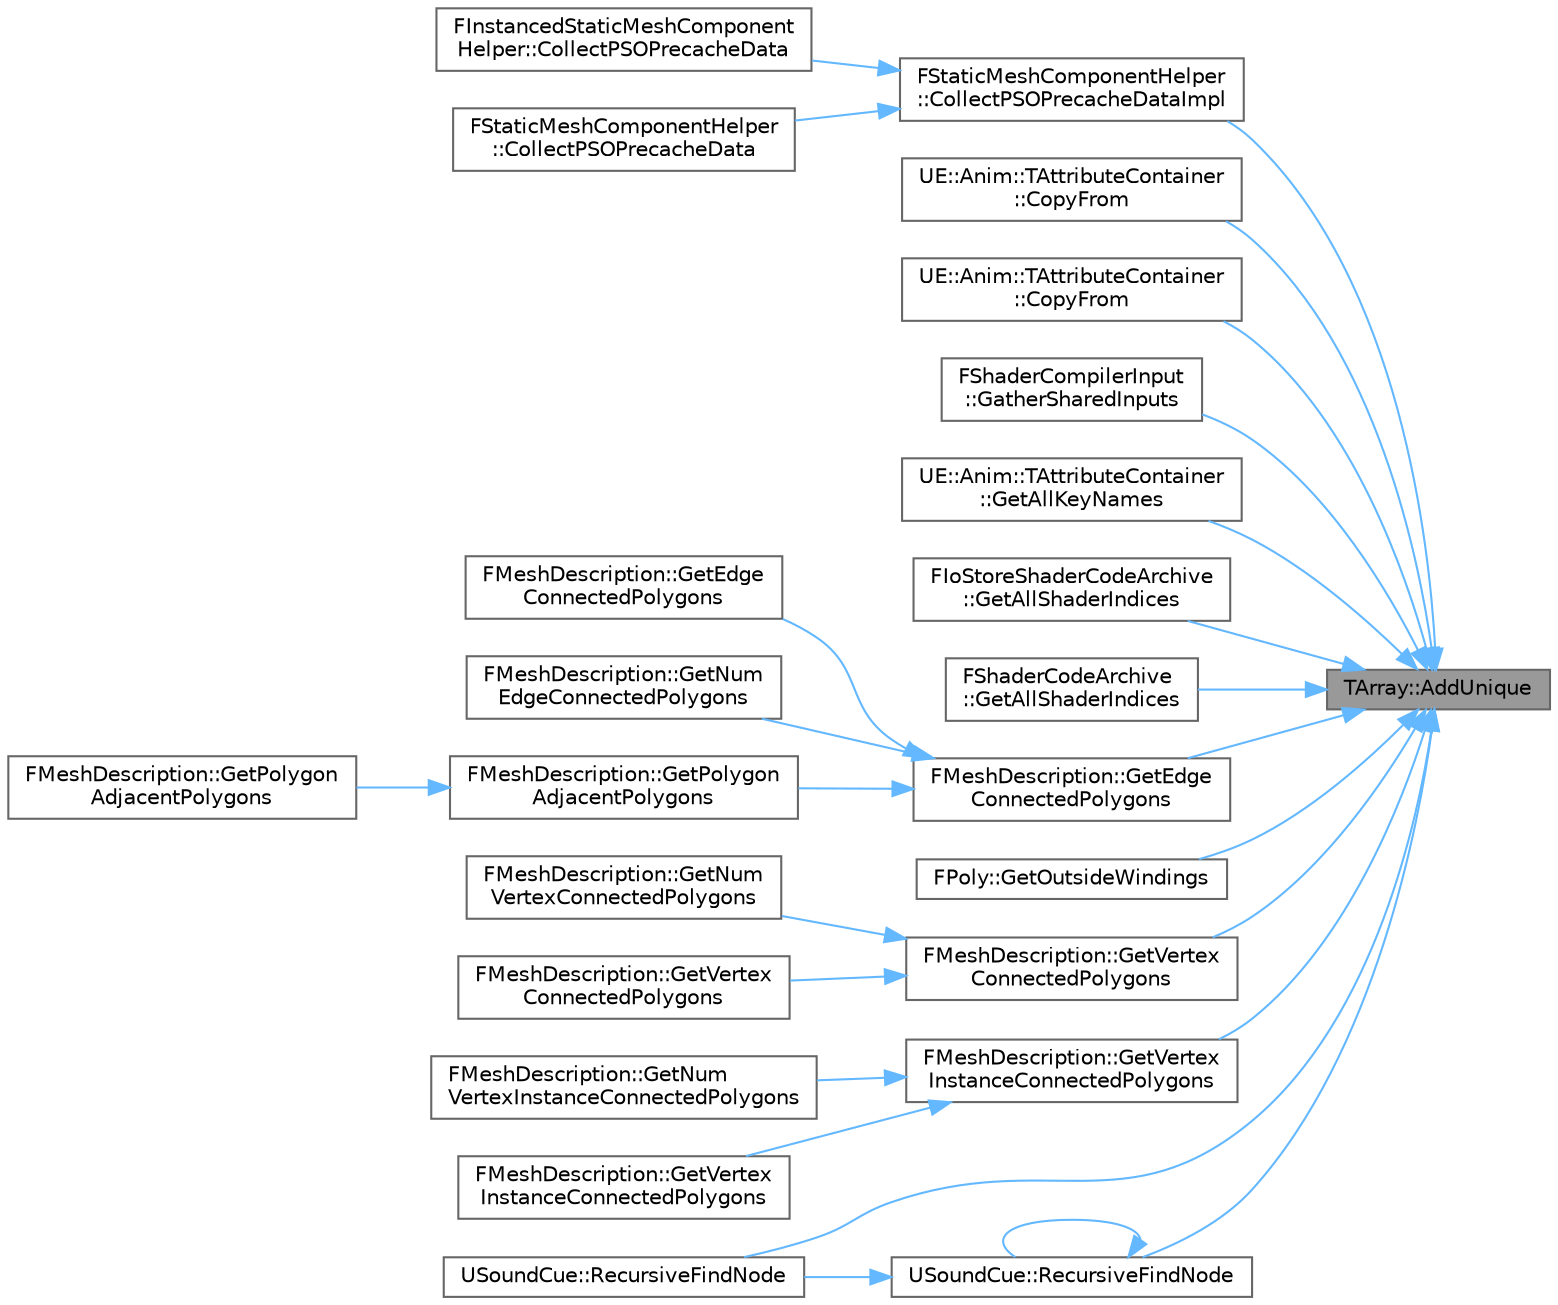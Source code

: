 digraph "TArray::AddUnique"
{
 // INTERACTIVE_SVG=YES
 // LATEX_PDF_SIZE
  bgcolor="transparent";
  edge [fontname=Helvetica,fontsize=10,labelfontname=Helvetica,labelfontsize=10];
  node [fontname=Helvetica,fontsize=10,shape=box,height=0.2,width=0.4];
  rankdir="RL";
  Node1 [id="Node000001",label="TArray::AddUnique",height=0.2,width=0.4,color="gray40", fillcolor="grey60", style="filled", fontcolor="black",tooltip="Adds unique element to array if it doesn't exist."];
  Node1 -> Node2 [id="edge1_Node000001_Node000002",dir="back",color="steelblue1",style="solid",tooltip=" "];
  Node2 [id="Node000002",label="FStaticMeshComponentHelper\l::CollectPSOPrecacheDataImpl",height=0.2,width=0.4,color="grey40", fillcolor="white", style="filled",URL="$dd/d61/classFStaticMeshComponentHelper.html#aa2c3ec9d0b0a93a19de2d314c67f9e07",tooltip=" "];
  Node2 -> Node3 [id="edge2_Node000002_Node000003",dir="back",color="steelblue1",style="solid",tooltip=" "];
  Node3 [id="Node000003",label="FInstancedStaticMeshComponent\lHelper::CollectPSOPrecacheData",height=0.2,width=0.4,color="grey40", fillcolor="white", style="filled",URL="$df/d11/classFInstancedStaticMeshComponentHelper.html#aca1997d72d513449718e1588097190de",tooltip=" "];
  Node2 -> Node4 [id="edge3_Node000002_Node000004",dir="back",color="steelblue1",style="solid",tooltip=" "];
  Node4 [id="Node000004",label="FStaticMeshComponentHelper\l::CollectPSOPrecacheData",height=0.2,width=0.4,color="grey40", fillcolor="white", style="filled",URL="$dd/d61/classFStaticMeshComponentHelper.html#a82872487b143f62f9b6841aacf73a2dc",tooltip=" "];
  Node1 -> Node5 [id="edge4_Node000001_Node000005",dir="back",color="steelblue1",style="solid",tooltip=" "];
  Node5 [id="Node000005",label="UE::Anim::TAttributeContainer\l::CopyFrom",height=0.2,width=0.4,color="grey40", fillcolor="white", style="filled",URL="$da/dc1/structUE_1_1Anim_1_1TAttributeContainer.html#a7fdacbfac88812619b20c378017cac97",tooltip=" "];
  Node1 -> Node6 [id="edge5_Node000001_Node000006",dir="back",color="steelblue1",style="solid",tooltip=" "];
  Node6 [id="Node000006",label="UE::Anim::TAttributeContainer\l::CopyFrom",height=0.2,width=0.4,color="grey40", fillcolor="white", style="filled",URL="$da/dc1/structUE_1_1Anim_1_1TAttributeContainer.html#abb9a5cf2d4247f515d3a3ac3b70e94e4",tooltip=" "];
  Node1 -> Node7 [id="edge6_Node000001_Node000007",dir="back",color="steelblue1",style="solid",tooltip=" "];
  Node7 [id="Node000007",label="FShaderCompilerInput\l::GatherSharedInputs",height=0.2,width=0.4,color="grey40", fillcolor="white", style="filled",URL="$dd/d01/structFShaderCompilerInput.html#af0684417993e6966536d9bdb0b8d2299",tooltip=" "];
  Node1 -> Node8 [id="edge7_Node000001_Node000008",dir="back",color="steelblue1",style="solid",tooltip=" "];
  Node8 [id="Node000008",label="UE::Anim::TAttributeContainer\l::GetAllKeyNames",height=0.2,width=0.4,color="grey40", fillcolor="white", style="filled",URL="$da/dc1/structUE_1_1Anim_1_1TAttributeContainer.html#ae193f9b8b3c172fcf79c4ea3600be42f",tooltip=" "];
  Node1 -> Node9 [id="edge8_Node000001_Node000009",dir="back",color="steelblue1",style="solid",tooltip=" "];
  Node9 [id="Node000009",label="FIoStoreShaderCodeArchive\l::GetAllShaderIndices",height=0.2,width=0.4,color="grey40", fillcolor="white", style="filled",URL="$db/d71/classFIoStoreShaderCodeArchive.html#aec1b75ff2374ae54874335d0186b49ef",tooltip=" "];
  Node1 -> Node10 [id="edge9_Node000001_Node000010",dir="back",color="steelblue1",style="solid",tooltip=" "];
  Node10 [id="Node000010",label="FShaderCodeArchive\l::GetAllShaderIndices",height=0.2,width=0.4,color="grey40", fillcolor="white", style="filled",URL="$da/d56/classFShaderCodeArchive.html#ad77e54a91adb7ee53274274fba5c827e",tooltip=" "];
  Node1 -> Node11 [id="edge10_Node000001_Node000011",dir="back",color="steelblue1",style="solid",tooltip=" "];
  Node11 [id="Node000011",label="FMeshDescription::GetEdge\lConnectedPolygons",height=0.2,width=0.4,color="grey40", fillcolor="white", style="filled",URL="$da/d5f/structFMeshDescription.html#a1d5df99bbc670f2d5cf3b516c5be878f",tooltip="Populates the passed array with polygon IDs connected to this edge."];
  Node11 -> Node12 [id="edge11_Node000011_Node000012",dir="back",color="steelblue1",style="solid",tooltip=" "];
  Node12 [id="Node000012",label="FMeshDescription::GetEdge\lConnectedPolygons",height=0.2,width=0.4,color="grey40", fillcolor="white", style="filled",URL="$da/d5f/structFMeshDescription.html#a25b7d06af334e0c0f5143c9fd4757d7e",tooltip="Returns the polygons connected to this edge as an array with the specified allocator template type."];
  Node11 -> Node13 [id="edge12_Node000011_Node000013",dir="back",color="steelblue1",style="solid",tooltip=" "];
  Node13 [id="Node000013",label="FMeshDescription::GetNum\lEdgeConnectedPolygons",height=0.2,width=0.4,color="grey40", fillcolor="white", style="filled",URL="$da/d5f/structFMeshDescription.html#a25252f9da020b66225e54031fd3c1f9c",tooltip="Returns the number of polygons connected to this edge."];
  Node11 -> Node14 [id="edge13_Node000011_Node000014",dir="back",color="steelblue1",style="solid",tooltip=" "];
  Node14 [id="Node000014",label="FMeshDescription::GetPolygon\lAdjacentPolygons",height=0.2,width=0.4,color="grey40", fillcolor="white", style="filled",URL="$da/d5f/structFMeshDescription.html#a8b69dedb041c81e0414d5856d6113224",tooltip="Populates the passed array with adjacent polygons."];
  Node14 -> Node15 [id="edge14_Node000014_Node000015",dir="back",color="steelblue1",style="solid",tooltip=" "];
  Node15 [id="Node000015",label="FMeshDescription::GetPolygon\lAdjacentPolygons",height=0.2,width=0.4,color="grey40", fillcolor="white", style="filled",URL="$da/d5f/structFMeshDescription.html#af8391ae692103c788daf140691b1ff25",tooltip="Return adjacent polygons into a TArray with the specified allocator."];
  Node1 -> Node16 [id="edge15_Node000001_Node000016",dir="back",color="steelblue1",style="solid",tooltip=" "];
  Node16 [id="Node000016",label="FPoly::GetOutsideWindings",height=0.2,width=0.4,color="grey40", fillcolor="white", style="filled",URL="$dd/dbb/classFPoly.html#a1cfcd08899aa2d7f6f84685714e8beb1",tooltip="Takes a set of polygons and returns a vertex array representing the outside winding for them."];
  Node1 -> Node17 [id="edge16_Node000001_Node000017",dir="back",color="steelblue1",style="solid",tooltip=" "];
  Node17 [id="Node000017",label="FMeshDescription::GetVertex\lConnectedPolygons",height=0.2,width=0.4,color="grey40", fillcolor="white", style="filled",URL="$da/d5f/structFMeshDescription.html#a3fe4215e4e8cadc2bdb97e263a66b3fb",tooltip="Populates the passed array of PolygonIDs with the polygons connected to this vertex."];
  Node17 -> Node18 [id="edge17_Node000017_Node000018",dir="back",color="steelblue1",style="solid",tooltip=" "];
  Node18 [id="Node000018",label="FMeshDescription::GetNum\lVertexConnectedPolygons",height=0.2,width=0.4,color="grey40", fillcolor="white", style="filled",URL="$da/d5f/structFMeshDescription.html#a55047871ddf10db457c3c4e877f5a6e2",tooltip="Returns the number of polygons connected to this vertex."];
  Node17 -> Node19 [id="edge18_Node000017_Node000019",dir="back",color="steelblue1",style="solid",tooltip=" "];
  Node19 [id="Node000019",label="FMeshDescription::GetVertex\lConnectedPolygons",height=0.2,width=0.4,color="grey40", fillcolor="white", style="filled",URL="$da/d5f/structFMeshDescription.html#adbabdf8645360121e2f4f6540b029ae1",tooltip="Returns the polygons connected to this vertex as an array with the specified allocator template type."];
  Node1 -> Node20 [id="edge19_Node000001_Node000020",dir="back",color="steelblue1",style="solid",tooltip=" "];
  Node20 [id="Node000020",label="FMeshDescription::GetVertex\lInstanceConnectedPolygons",height=0.2,width=0.4,color="grey40", fillcolor="white", style="filled",URL="$da/d5f/structFMeshDescription.html#af49f2ba7e8ce7322b97ff0496b48c73a",tooltip="Populates the passed array with the polygons connected to this vertex instance."];
  Node20 -> Node21 [id="edge20_Node000020_Node000021",dir="back",color="steelblue1",style="solid",tooltip=" "];
  Node21 [id="Node000021",label="FMeshDescription::GetNum\lVertexInstanceConnectedPolygons",height=0.2,width=0.4,color="grey40", fillcolor="white", style="filled",URL="$da/d5f/structFMeshDescription.html#abca14120ba05ee003e0455d23263a047",tooltip="Returns the number of polygons connected to this vertex instance."];
  Node20 -> Node22 [id="edge21_Node000020_Node000022",dir="back",color="steelblue1",style="solid",tooltip=" "];
  Node22 [id="Node000022",label="FMeshDescription::GetVertex\lInstanceConnectedPolygons",height=0.2,width=0.4,color="grey40", fillcolor="white", style="filled",URL="$da/d5f/structFMeshDescription.html#a6933e6580c603f9bf872bf03c999d161",tooltip="Returns the polygons connected to this vertex instance as an array with the specified allocator templ..."];
  Node1 -> Node23 [id="edge22_Node000001_Node000023",dir="back",color="steelblue1",style="solid",tooltip=" "];
  Node23 [id="Node000023",label="USoundCue::RecursiveFindNode",height=0.2,width=0.4,color="grey40", fillcolor="white", style="filled",URL="$d6/d80/classUSoundCue.html#addf16277e0493bde93ea3c172c499b36",tooltip=" "];
  Node1 -> Node24 [id="edge23_Node000001_Node000024",dir="back",color="steelblue1",style="solid",tooltip=" "];
  Node24 [id="Node000024",label="USoundCue::RecursiveFindNode",height=0.2,width=0.4,color="grey40", fillcolor="white", style="filled",URL="$d6/d80/classUSoundCue.html#aa1d65e66d7761f58d7ffaa2cb0042776",tooltip="Recursively finds sound nodes of type T."];
  Node24 -> Node23 [id="edge24_Node000024_Node000023",dir="back",color="steelblue1",style="solid",tooltip=" "];
  Node24 -> Node24 [id="edge25_Node000024_Node000024",dir="back",color="steelblue1",style="solid",tooltip=" "];
}
